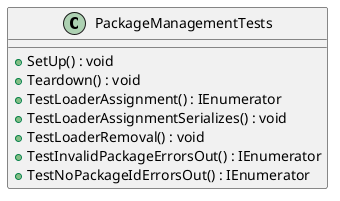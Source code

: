 @startuml
class PackageManagementTests {
    + SetUp() : void
    + Teardown() : void
    + TestLoaderAssignment() : IEnumerator
    + TestLoaderAssignmentSerializes() : void
    + TestLoaderRemoval() : void
    + TestInvalidPackageErrorsOut() : IEnumerator
    + TestNoPackageIdErrorsOut() : IEnumerator
}
@enduml
